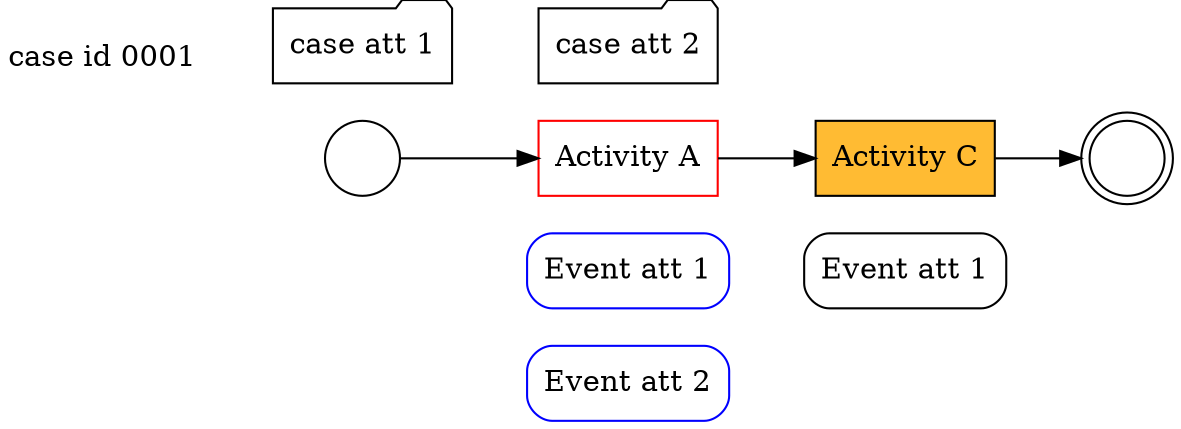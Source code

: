 digraph{
    graph [dpi = 300]
    node [shape=box]
    rankdir =LR

    {   rank=same
        0 [group=a shape=plaintext width=0 height=0 margin = 0 label="case id 0001"]
        01 [style = invis width=0 height=0 margin = 0]
        0       ->  01 [style = invis, fontsize=8]
    }

    subgraph case_att{
        case_att1 [label="case att 1" shape=folder]
        case_att2 [label="case att 2" shape=folder]
        case_att1       -> case_att2 [style=invis, minlen=1]
    }

    subgraph trace{
        start   [shape = circle         label=""]
        end     [shape = doublecircle   label=""]
        subgraph event1 {
            rank="same"
            e1_act  [color = "red" label="Activity A"]
            e1_att1 [color = "blue" label="Event att 1" style="rounded"]
            e1_att2 [color = "blue" label="Event att 2" style="rounded"]
            e1_act      -> e1_att1 [style=invis, constraint=fale]
            e1_att1     -> e1_att2 [style=invis, constraint=fale]
        }
        subgraph event2 {
            rank="same"
            e2_act  [fillcolor = "#ffbb33" style = filled label="Activity C"]
            e2_att1 [label="Event att 1" style="rounded"]
            e2_act      -> e2_att1 [style=invis, constraint=fale]
        }
        // Conncet events
        start       ->  e1_act
        e1_act      ->  e2_act
        e2_act      ->  end        
    }

    0           ->  case_att1   [style=invis]
    01          ->  start       [style=invis]
}